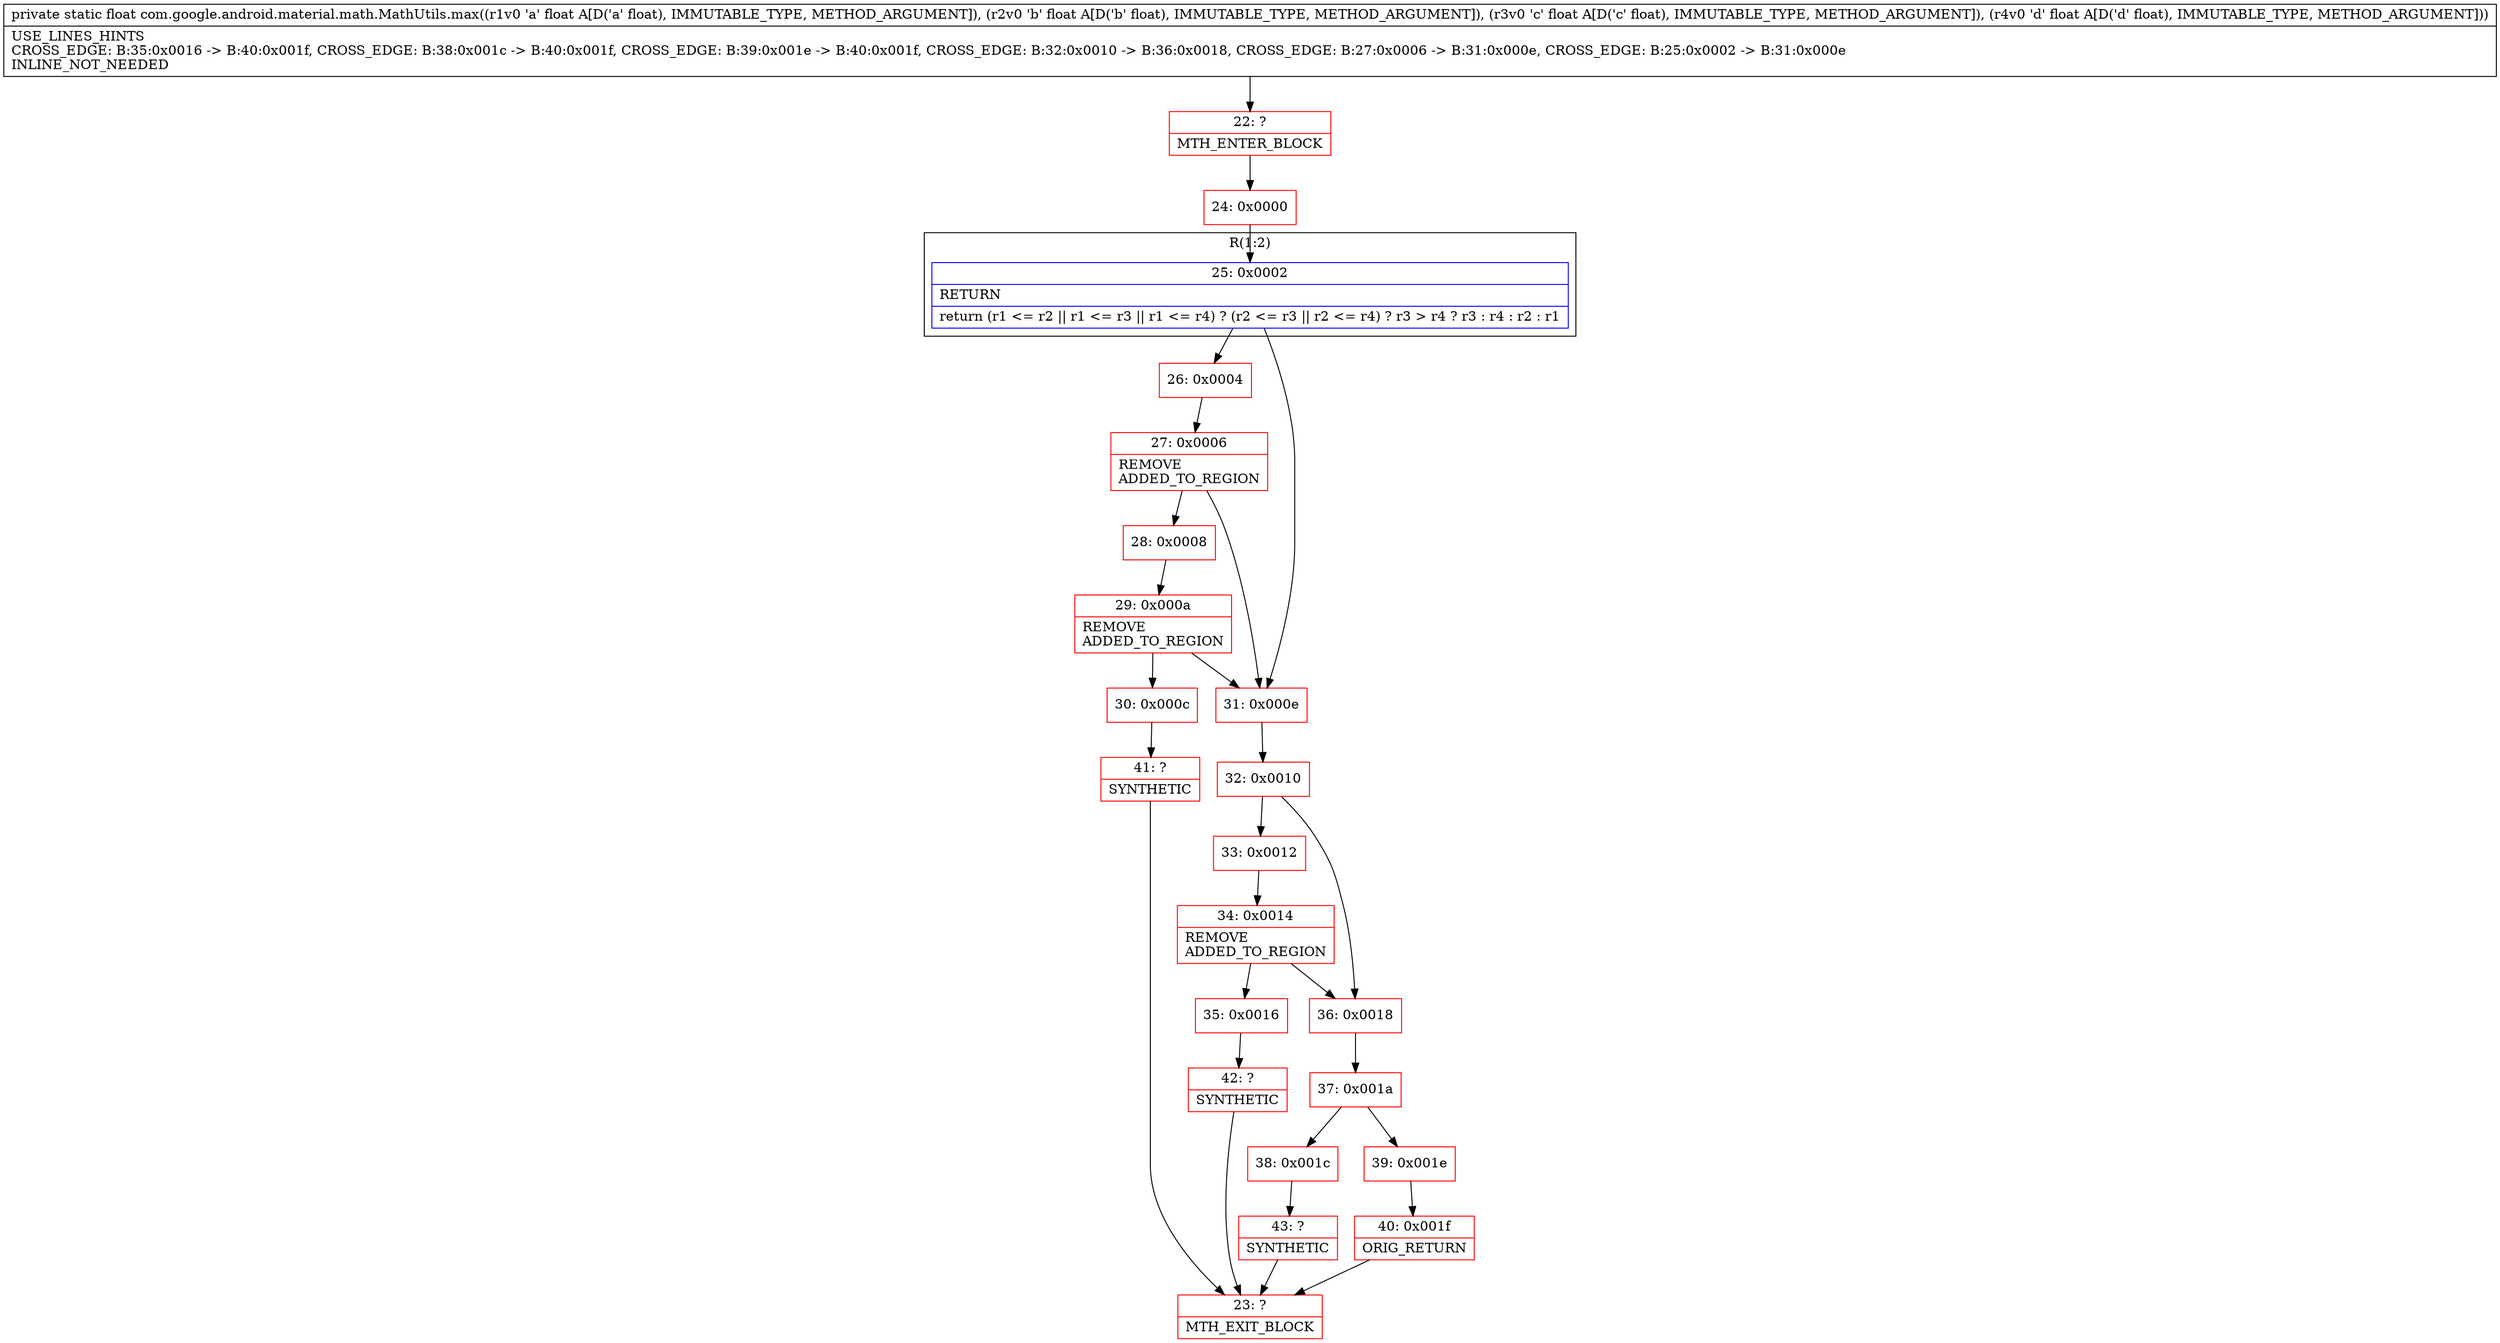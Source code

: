 digraph "CFG forcom.google.android.material.math.MathUtils.max(FFFF)F" {
subgraph cluster_Region_688912551 {
label = "R(1:2)";
node [shape=record,color=blue];
Node_25 [shape=record,label="{25\:\ 0x0002|RETURN\l|return (r1 \<= r2 \|\| r1 \<= r3 \|\| r1 \<= r4) ? (r2 \<= r3 \|\| r2 \<= r4) ? r3 \> r4 ? r3 : r4 : r2 : r1\l}"];
}
Node_22 [shape=record,color=red,label="{22\:\ ?|MTH_ENTER_BLOCK\l}"];
Node_24 [shape=record,color=red,label="{24\:\ 0x0000}"];
Node_26 [shape=record,color=red,label="{26\:\ 0x0004}"];
Node_27 [shape=record,color=red,label="{27\:\ 0x0006|REMOVE\lADDED_TO_REGION\l}"];
Node_28 [shape=record,color=red,label="{28\:\ 0x0008}"];
Node_29 [shape=record,color=red,label="{29\:\ 0x000a|REMOVE\lADDED_TO_REGION\l}"];
Node_30 [shape=record,color=red,label="{30\:\ 0x000c}"];
Node_41 [shape=record,color=red,label="{41\:\ ?|SYNTHETIC\l}"];
Node_23 [shape=record,color=red,label="{23\:\ ?|MTH_EXIT_BLOCK\l}"];
Node_31 [shape=record,color=red,label="{31\:\ 0x000e}"];
Node_32 [shape=record,color=red,label="{32\:\ 0x0010}"];
Node_33 [shape=record,color=red,label="{33\:\ 0x0012}"];
Node_34 [shape=record,color=red,label="{34\:\ 0x0014|REMOVE\lADDED_TO_REGION\l}"];
Node_35 [shape=record,color=red,label="{35\:\ 0x0016}"];
Node_42 [shape=record,color=red,label="{42\:\ ?|SYNTHETIC\l}"];
Node_36 [shape=record,color=red,label="{36\:\ 0x0018}"];
Node_37 [shape=record,color=red,label="{37\:\ 0x001a}"];
Node_38 [shape=record,color=red,label="{38\:\ 0x001c}"];
Node_43 [shape=record,color=red,label="{43\:\ ?|SYNTHETIC\l}"];
Node_39 [shape=record,color=red,label="{39\:\ 0x001e}"];
Node_40 [shape=record,color=red,label="{40\:\ 0x001f|ORIG_RETURN\l}"];
MethodNode[shape=record,label="{private static float com.google.android.material.math.MathUtils.max((r1v0 'a' float A[D('a' float), IMMUTABLE_TYPE, METHOD_ARGUMENT]), (r2v0 'b' float A[D('b' float), IMMUTABLE_TYPE, METHOD_ARGUMENT]), (r3v0 'c' float A[D('c' float), IMMUTABLE_TYPE, METHOD_ARGUMENT]), (r4v0 'd' float A[D('d' float), IMMUTABLE_TYPE, METHOD_ARGUMENT]))  | USE_LINES_HINTS\lCROSS_EDGE: B:35:0x0016 \-\> B:40:0x001f, CROSS_EDGE: B:38:0x001c \-\> B:40:0x001f, CROSS_EDGE: B:39:0x001e \-\> B:40:0x001f, CROSS_EDGE: B:32:0x0010 \-\> B:36:0x0018, CROSS_EDGE: B:27:0x0006 \-\> B:31:0x000e, CROSS_EDGE: B:25:0x0002 \-\> B:31:0x000e\lINLINE_NOT_NEEDED\l}"];
MethodNode -> Node_22;Node_25 -> Node_26;
Node_25 -> Node_31;
Node_22 -> Node_24;
Node_24 -> Node_25;
Node_26 -> Node_27;
Node_27 -> Node_28;
Node_27 -> Node_31;
Node_28 -> Node_29;
Node_29 -> Node_30;
Node_29 -> Node_31;
Node_30 -> Node_41;
Node_41 -> Node_23;
Node_31 -> Node_32;
Node_32 -> Node_33;
Node_32 -> Node_36;
Node_33 -> Node_34;
Node_34 -> Node_35;
Node_34 -> Node_36;
Node_35 -> Node_42;
Node_42 -> Node_23;
Node_36 -> Node_37;
Node_37 -> Node_38;
Node_37 -> Node_39;
Node_38 -> Node_43;
Node_43 -> Node_23;
Node_39 -> Node_40;
Node_40 -> Node_23;
}

